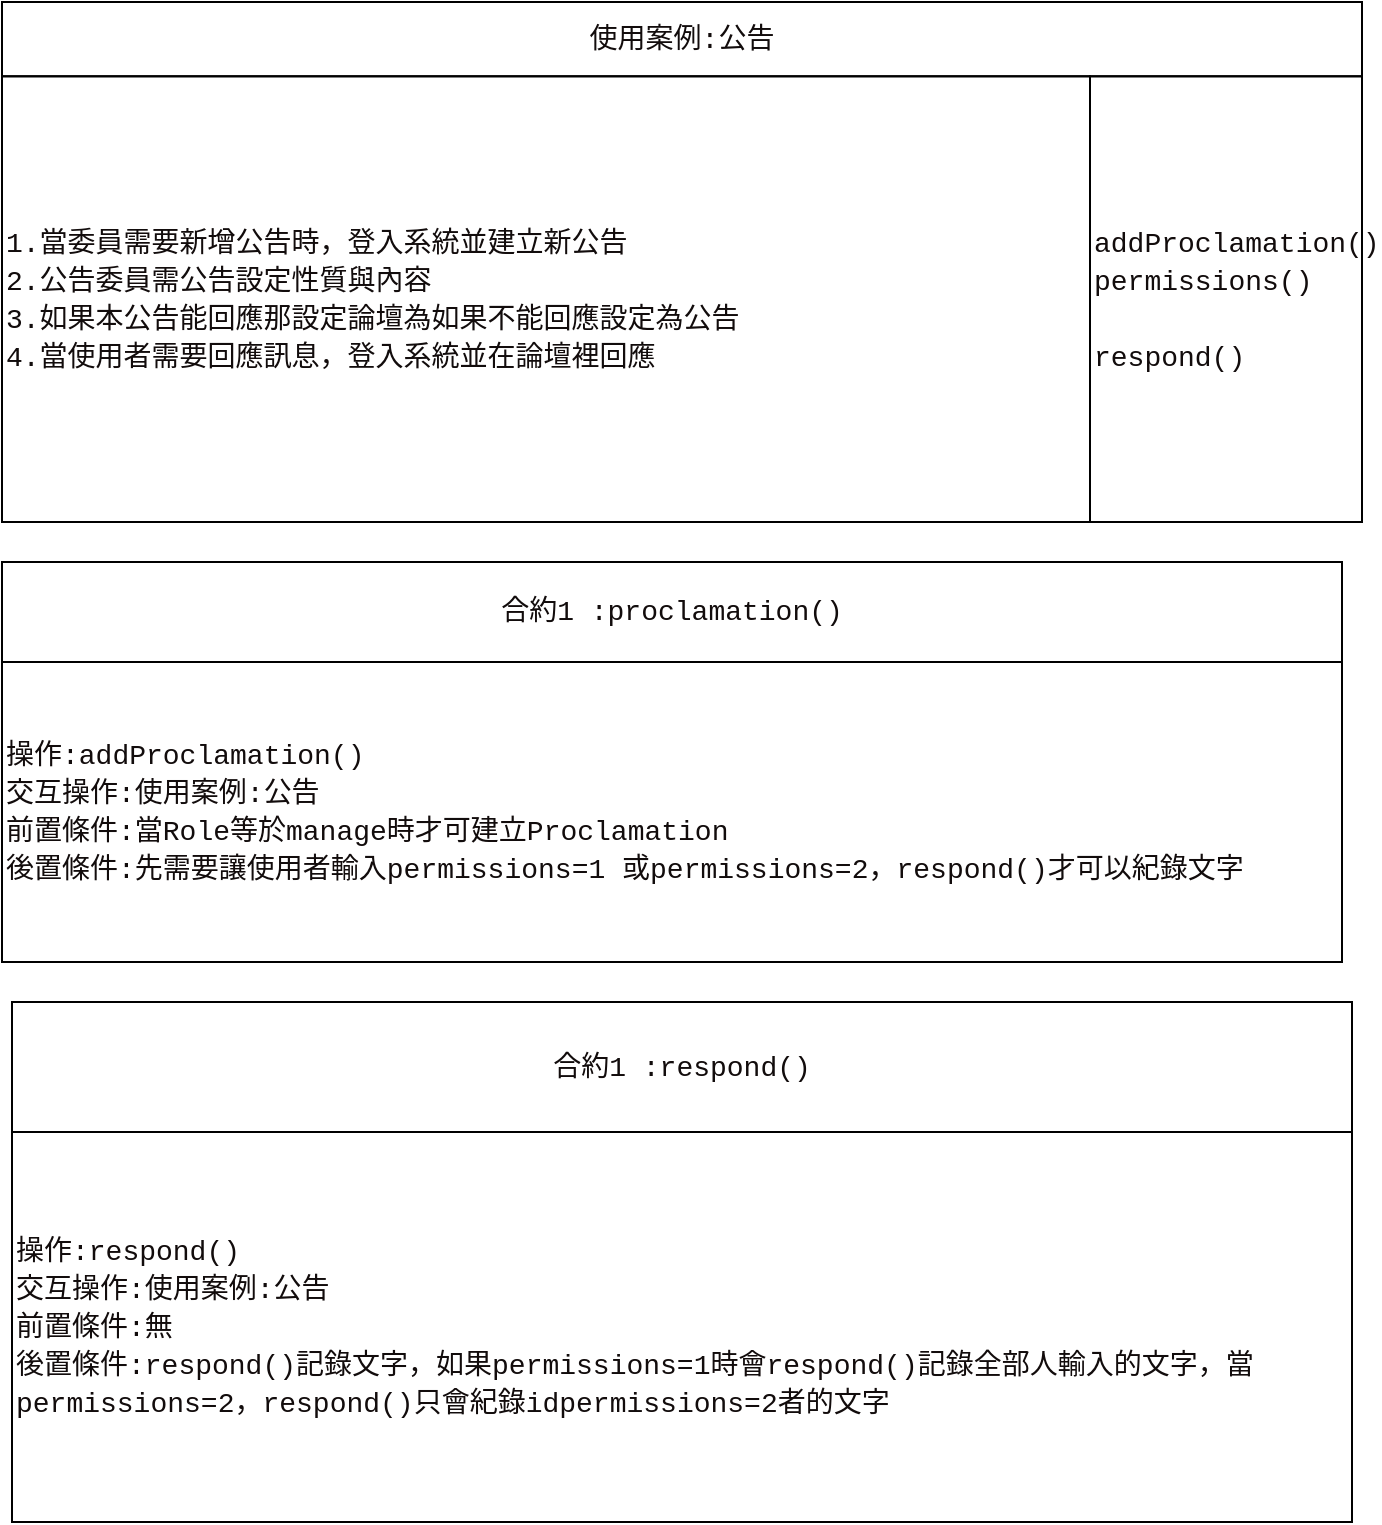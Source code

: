 <mxfile>
    <diagram id="-hRJhHmZXARKxoS9K5JC" name="第1頁">
        <mxGraphModel dx="1148" dy="668" grid="1" gridSize="10" guides="1" tooltips="1" connect="1" arrows="1" fold="1" page="1" pageScale="1" pageWidth="850" pageHeight="1100" math="0" shadow="0">
            <root>
                <mxCell id="0"/>
                <mxCell id="1" parent="0"/>
                <mxCell id="6" value="" style="group;fontColor=#120c0c;" vertex="1" connectable="0" parent="1">
                    <mxGeometry x="10" width="680" height="260" as="geometry"/>
                </mxCell>
                <mxCell id="3" value="&lt;div style=&quot;font-family: Consolas, &amp;quot;Courier New&amp;quot;, monospace; font-size: 14px; line-height: 19px;&quot;&gt;&lt;div&gt;1.當委員需要新增公告時，登入系統並建立新公告&lt;/div&gt;&lt;div&gt;2.公告委員需公告設定性質與內容&lt;/div&gt;&lt;div&gt;3.如果本公告能回應那設定論壇為如果不能回應設定為公告&amp;nbsp;&lt;/div&gt;&lt;div&gt;4.當使用者需要回應訊息，登入系統並在論壇裡回應&lt;/div&gt;&lt;/div&gt;" style="rounded=0;whiteSpace=wrap;html=1;fillColor=none;align=left;fontColor=#120c0c;labelBackgroundColor=none;" vertex="1" parent="6">
                    <mxGeometry y="37.143" width="544" height="222.857" as="geometry"/>
                </mxCell>
                <mxCell id="4" value="&lt;span style=&quot;font-family: Consolas, &amp;quot;Courier New&amp;quot;, monospace; font-size: 14px;&quot;&gt;使用案例:公告&lt;/span&gt;" style="rounded=0;whiteSpace=wrap;html=1;fillColor=none;gradientColor=default;strokeColor=default;labelBackgroundColor=none;fontColor=#120c0c;" vertex="1" parent="6">
                    <mxGeometry width="680" height="37.143" as="geometry"/>
                </mxCell>
                <mxCell id="5" value="&lt;div style=&quot;font-family: Consolas, &amp;quot;Courier New&amp;quot;, monospace; font-size: 14px; line-height: 19px;&quot;&gt;addProclamation()&lt;/div&gt;&lt;div style=&quot;font-family: Consolas, &amp;quot;Courier New&amp;quot;, monospace; font-size: 14px; line-height: 19px;&quot;&gt;permissions()&lt;/div&gt;&lt;div style=&quot;font-family: Consolas, &amp;quot;Courier New&amp;quot;, monospace; font-size: 14px; line-height: 19px;&quot;&gt;&lt;span style=&quot;&quot;&gt;&amp;nbsp;&lt;/span&gt;&lt;/div&gt;&lt;div style=&quot;font-family: Consolas, &amp;quot;Courier New&amp;quot;, monospace; font-size: 14px; line-height: 19px;&quot;&gt;respond()&lt;/div&gt;" style="rounded=0;whiteSpace=wrap;html=1;strokeColor=default;fillColor=none;gradientColor=default;align=left;labelBackgroundColor=none;fontColor=#120c0c;" vertex="1" parent="6">
                    <mxGeometry x="544" y="37.143" width="136" height="222.857" as="geometry"/>
                </mxCell>
                <mxCell id="9" value="" style="group;fontColor=#120c0c;" vertex="1" connectable="0" parent="1">
                    <mxGeometry x="10" y="280" width="670" height="200" as="geometry"/>
                </mxCell>
                <mxCell id="7" value="&lt;div style=&quot;font-family: Consolas, &amp;quot;Courier New&amp;quot;, monospace; font-size: 14px; line-height: 19px;&quot;&gt;合約1 :proclamation()&lt;/div&gt;" style="rounded=0;whiteSpace=wrap;html=1;labelBackgroundColor=none;strokeColor=default;fontColor=#120c0c;fillColor=none;gradientColor=default;" vertex="1" parent="9">
                    <mxGeometry width="670" height="50" as="geometry"/>
                </mxCell>
                <mxCell id="8" value="&lt;div style=&quot;font-family: Consolas, &amp;quot;Courier New&amp;quot;, monospace; font-size: 14px; line-height: 19px;&quot;&gt;操作:addProclamation()&lt;/div&gt;&lt;div style=&quot;font-family: Consolas, &amp;quot;Courier New&amp;quot;, monospace; font-size: 14px; line-height: 19px;&quot;&gt;交互操作:使用案例:&lt;span style=&quot;background-color: initial;&quot;&gt;公告&lt;/span&gt;&lt;/div&gt;&lt;div style=&quot;font-family: Consolas, &amp;quot;Courier New&amp;quot;, monospace; font-size: 14px; line-height: 19px;&quot;&gt;前置條件:當Role等於manage時才可建立Proclamation&lt;/div&gt;&lt;div style=&quot;font-family: Consolas, &amp;quot;Courier New&amp;quot;, monospace; font-size: 14px; line-height: 19px;&quot;&gt;後置條件:先需要讓使用者輸入permissions=1 或permissions=2，respond()才可以紀錄文字 &lt;/div&gt;" style="rounded=0;whiteSpace=wrap;html=1;labelBackgroundColor=none;strokeColor=default;fontColor=#120c0c;fillColor=none;gradientColor=default;align=left;" vertex="1" parent="9">
                    <mxGeometry y="50" width="670" height="150" as="geometry"/>
                </mxCell>
                <mxCell id="10" value="" style="group;labelBackgroundColor=none;fontColor=#120c0c;" vertex="1" connectable="0" parent="1">
                    <mxGeometry x="15" y="500" width="670" height="260" as="geometry"/>
                </mxCell>
                <mxCell id="11" value="&lt;div style=&quot;font-family: Consolas, &amp;quot;Courier New&amp;quot;, monospace; font-size: 14px; line-height: 19px;&quot;&gt;合約1 :&lt;span style=&quot;&quot;&gt;respond&lt;/span&gt;&lt;span style=&quot;&quot;&gt;()&lt;/span&gt;&lt;br&gt;&lt;/div&gt;" style="rounded=0;whiteSpace=wrap;html=1;labelBackgroundColor=none;strokeColor=default;fontColor=#120c0c;fillColor=none;gradientColor=default;" vertex="1" parent="10">
                    <mxGeometry width="670" height="65" as="geometry"/>
                </mxCell>
                <mxCell id="12" value="&lt;div style=&quot;font-family: Consolas, &amp;quot;Courier New&amp;quot;, monospace; font-size: 14px; line-height: 19px;&quot;&gt;&lt;div style=&quot;line-height: 19px;&quot;&gt;&lt;div style=&quot;line-height: 19px;&quot;&gt;操作:respond()&lt;/div&gt;&lt;div style=&quot;line-height: 19px;&quot;&gt;交互操作:使用案例:公告&lt;/div&gt;&lt;div style=&quot;line-height: 19px;&quot;&gt;前置條件:無&lt;/div&gt;&lt;div style=&quot;line-height: 19px;&quot;&gt;後置條件:respond()記錄文字，如果permissions=1時會respond()記錄全部人輸入的文字，當permissions=2，respond()只會紀錄idpermissions=2者的文字&lt;/div&gt;&lt;/div&gt;&lt;/div&gt;" style="rounded=0;whiteSpace=wrap;html=1;labelBackgroundColor=none;strokeColor=default;fontColor=#120c0c;fillColor=none;gradientColor=default;align=left;" vertex="1" parent="10">
                    <mxGeometry y="65" width="670" height="195" as="geometry"/>
                </mxCell>
            </root>
        </mxGraphModel>
    </diagram>
</mxfile>